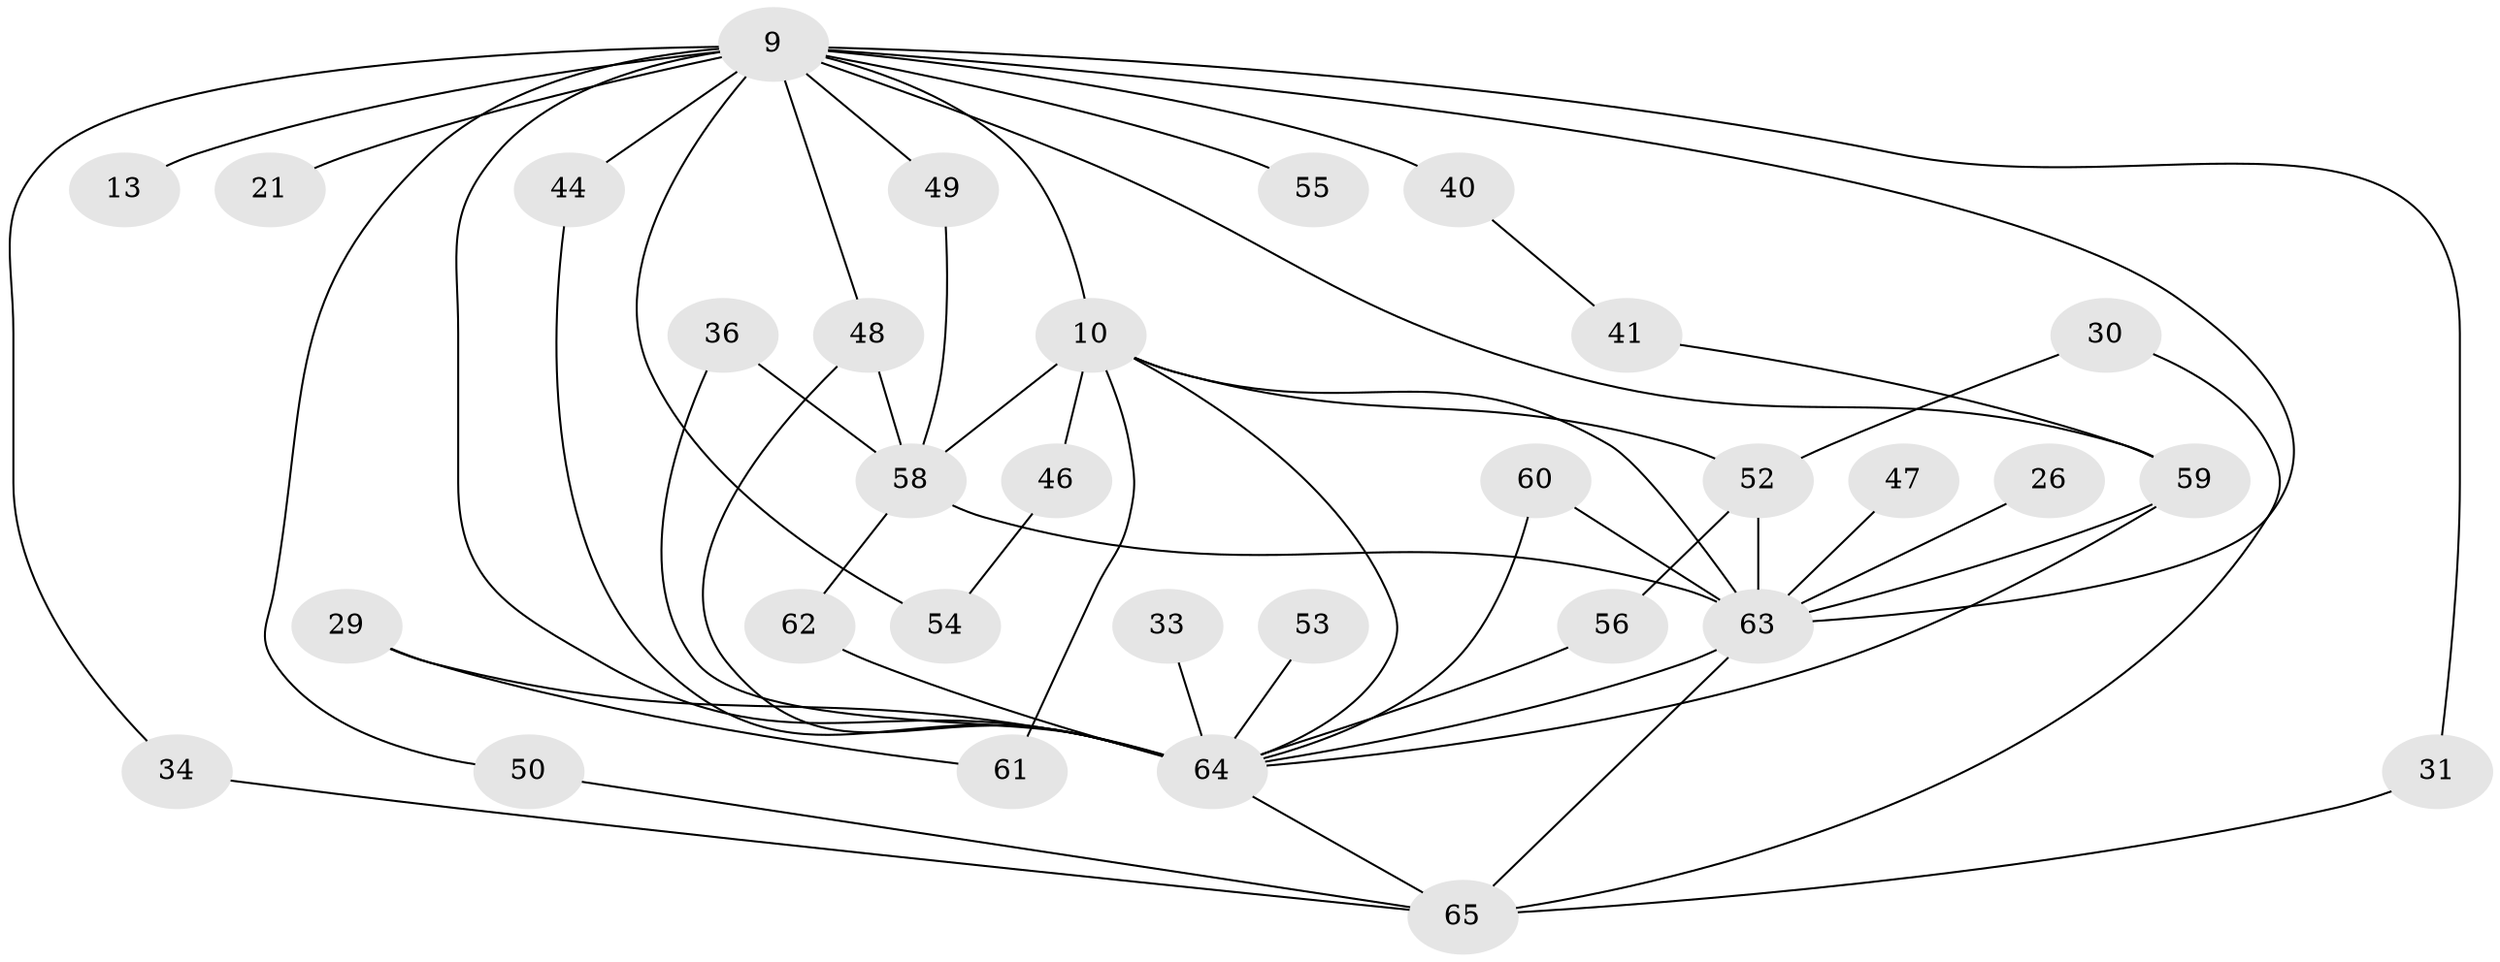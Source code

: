 // original degree distribution, {17: 0.015384615384615385, 12: 0.03076923076923077, 21: 0.015384615384615385, 16: 0.015384615384615385, 15: 0.03076923076923077, 14: 0.03076923076923077, 24: 0.015384615384615385, 5: 0.06153846153846154, 3: 0.16923076923076924, 2: 0.5538461538461539, 8: 0.015384615384615385, 7: 0.015384615384615385, 4: 0.015384615384615385, 6: 0.015384615384615385}
// Generated by graph-tools (version 1.1) at 2025/45/03/09/25 04:45:26]
// undirected, 32 vertices, 54 edges
graph export_dot {
graph [start="1"]
  node [color=gray90,style=filled];
  9 [super="+3"];
  10 [super="+5"];
  13;
  21;
  26;
  29;
  30;
  31;
  33;
  34;
  36;
  40;
  41;
  44 [super="+35"];
  46;
  47 [super="+15"];
  48 [super="+39"];
  49;
  50;
  52 [super="+22"];
  53;
  54;
  55;
  56;
  58 [super="+37+32+42"];
  59 [super="+43"];
  60;
  61;
  62;
  63 [super="+51+7+20+24"];
  64 [super="+11+45+6+57+8"];
  65 [super="+38"];
  9 -- 10 [weight=6];
  9 -- 44 [weight=2];
  9 -- 50;
  9 -- 54;
  9 -- 55 [weight=2];
  9 -- 13;
  9 -- 21 [weight=2];
  9 -- 31;
  9 -- 34;
  9 -- 40 [weight=2];
  9 -- 49;
  9 -- 64 [weight=15];
  9 -- 48 [weight=2];
  9 -- 63 [weight=5];
  9 -- 59 [weight=4];
  10 -- 46 [weight=2];
  10 -- 61;
  10 -- 52 [weight=2];
  10 -- 58 [weight=5];
  10 -- 64 [weight=9];
  10 -- 63 [weight=2];
  26 -- 63;
  29 -- 61;
  29 -- 64 [weight=2];
  30 -- 52;
  30 -- 65;
  31 -- 65;
  33 -- 64 [weight=2];
  34 -- 65;
  36 -- 64;
  36 -- 58;
  40 -- 41;
  41 -- 59;
  44 -- 64;
  46 -- 54;
  47 -- 63 [weight=2];
  48 -- 58 [weight=2];
  48 -- 64;
  49 -- 58;
  50 -- 65;
  52 -- 56;
  52 -- 63 [weight=2];
  53 -- 64 [weight=2];
  56 -- 64;
  58 -- 62;
  58 -- 63 [weight=2];
  59 -- 64 [weight=2];
  59 -- 63;
  60 -- 63;
  60 -- 64;
  62 -- 64;
  63 -- 64 [weight=6];
  63 -- 65 [weight=2];
  64 -- 65 [weight=2];
}
